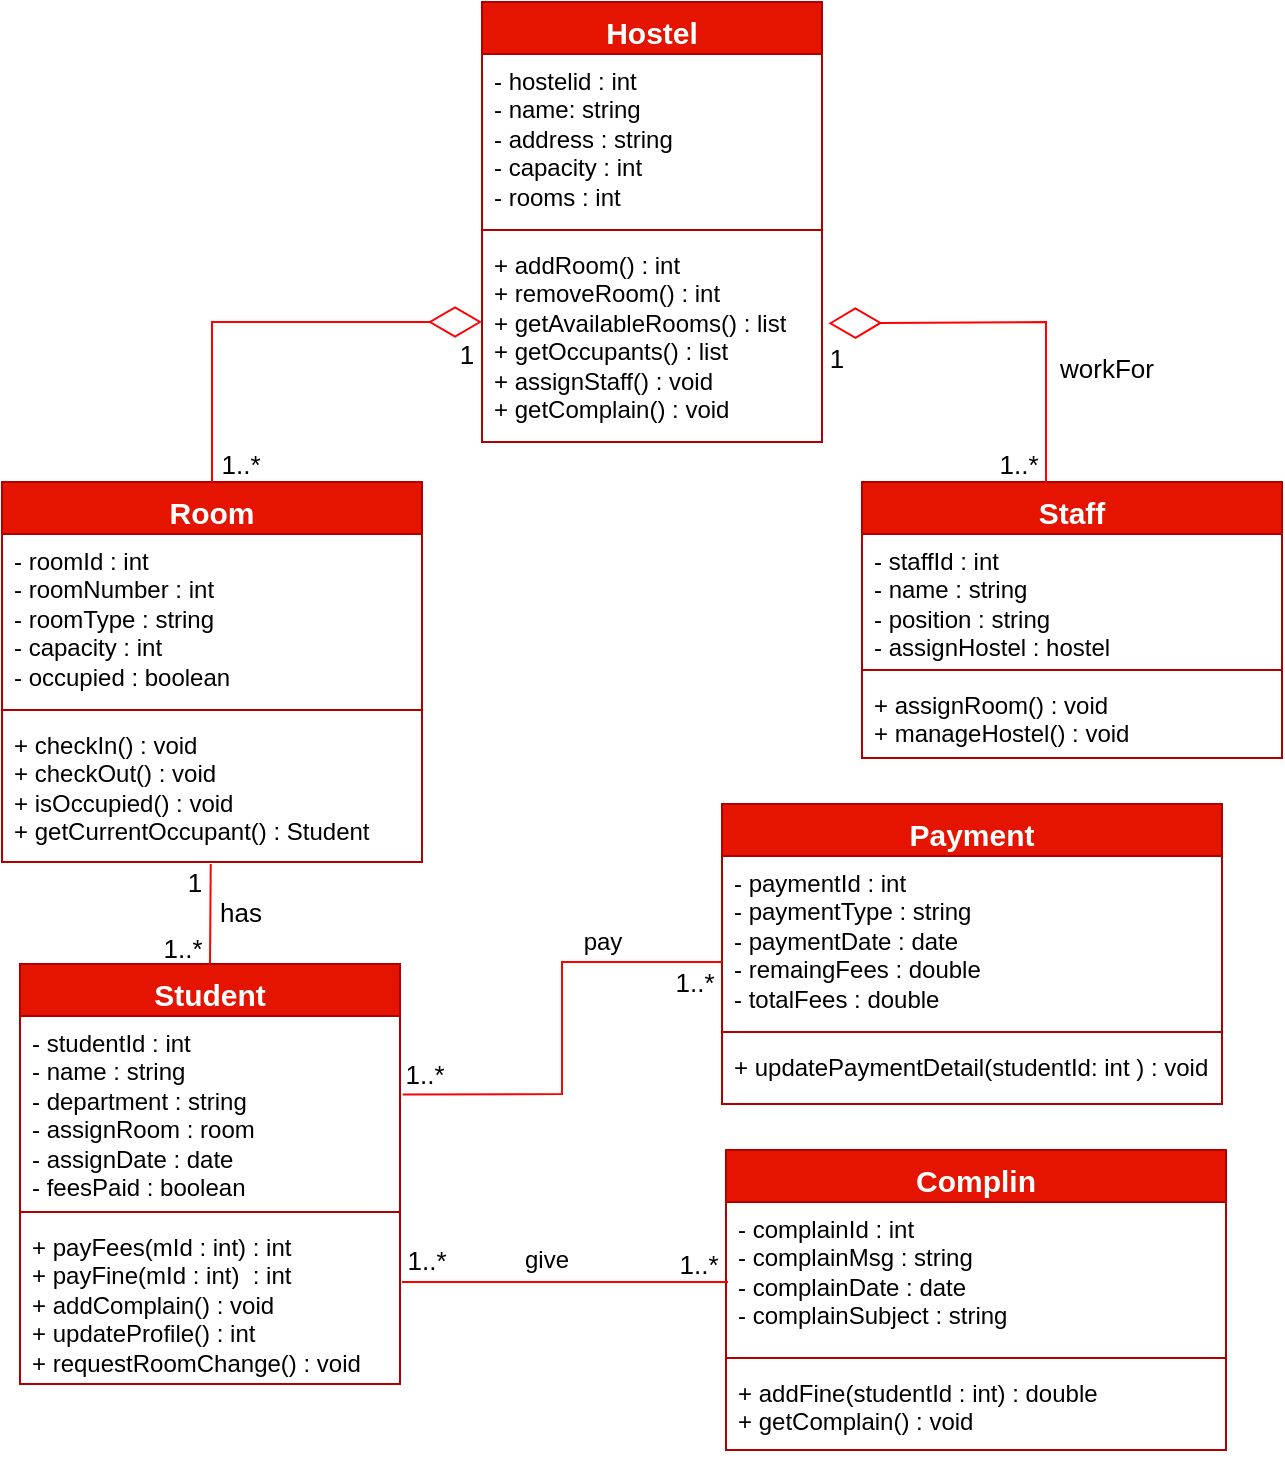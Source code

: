 <mxfile version="24.7.10">
  <diagram name="Page-1" id="hchXESm0typ6h9GHZ_c0">
    <mxGraphModel dx="1050" dy="557" grid="1" gridSize="10" guides="1" tooltips="1" connect="1" arrows="1" fold="1" page="1" pageScale="1" pageWidth="850" pageHeight="1100" math="0" shadow="0">
      <root>
        <mxCell id="0" />
        <mxCell id="1" parent="0" />
        <mxCell id="7OWAdJTbvVJ7m54aIpZ--1" value="&lt;span style=&quot;font-size: 15px;&quot;&gt;Staff&lt;/span&gt;" style="swimlane;fontStyle=1;align=center;verticalAlign=top;childLayout=stackLayout;horizontal=1;startSize=26;horizontalStack=0;resizeParent=1;resizeParentMax=0;resizeLast=0;collapsible=1;marginBottom=0;whiteSpace=wrap;html=1;fillColor=#e51400;fontColor=#ffffff;strokeColor=#B20000;" parent="1" vertex="1">
          <mxGeometry x="530" y="290" width="210" height="138" as="geometry" />
        </mxCell>
        <mxCell id="7OWAdJTbvVJ7m54aIpZ--2" value="- staffId : int&lt;div&gt;- name : string&lt;/div&gt;&lt;div&gt;- position : string&lt;/div&gt;&lt;div&gt;- assignHostel : hostel&lt;/div&gt;" style="text;strokeColor=none;fillColor=none;align=left;verticalAlign=top;spacingLeft=4;spacingRight=4;overflow=hidden;rotatable=0;points=[[0,0.5],[1,0.5]];portConstraint=eastwest;whiteSpace=wrap;html=1;" parent="7OWAdJTbvVJ7m54aIpZ--1" vertex="1">
          <mxGeometry y="26" width="210" height="64" as="geometry" />
        </mxCell>
        <mxCell id="7OWAdJTbvVJ7m54aIpZ--3" value="" style="line;strokeWidth=1;fillColor=none;align=left;verticalAlign=middle;spacingTop=-1;spacingLeft=3;spacingRight=3;rotatable=0;labelPosition=right;points=[];portConstraint=eastwest;strokeColor=inherit;" parent="7OWAdJTbvVJ7m54aIpZ--1" vertex="1">
          <mxGeometry y="90" width="210" height="8" as="geometry" />
        </mxCell>
        <mxCell id="7OWAdJTbvVJ7m54aIpZ--4" value="+ assignRoom() : void&lt;div&gt;+ manageHostel() : void&lt;/div&gt;" style="text;strokeColor=none;fillColor=none;align=left;verticalAlign=top;spacingLeft=4;spacingRight=4;overflow=hidden;rotatable=0;points=[[0,0.5],[1,0.5]];portConstraint=eastwest;whiteSpace=wrap;html=1;" parent="7OWAdJTbvVJ7m54aIpZ--1" vertex="1">
          <mxGeometry y="98" width="210" height="40" as="geometry" />
        </mxCell>
        <mxCell id="7OWAdJTbvVJ7m54aIpZ--9" value="&lt;font style=&quot;font-size: 15px;&quot;&gt;Hostel&lt;/font&gt;" style="swimlane;fontStyle=1;align=center;verticalAlign=top;childLayout=stackLayout;horizontal=1;startSize=26;horizontalStack=0;resizeParent=1;resizeParentMax=0;resizeLast=0;collapsible=1;marginBottom=0;whiteSpace=wrap;html=1;fillColor=#e51400;fontColor=#ffffff;strokeColor=#B20000;" parent="1" vertex="1">
          <mxGeometry x="340" y="50" width="170" height="220" as="geometry" />
        </mxCell>
        <mxCell id="7OWAdJTbvVJ7m54aIpZ--10" value="- hostelid : int&lt;div&gt;- name: string&lt;/div&gt;&lt;div&gt;- address : string&lt;/div&gt;&lt;div&gt;- capacity : int&lt;/div&gt;&lt;div&gt;- rooms : int&lt;/div&gt;" style="text;strokeColor=none;fillColor=none;align=left;verticalAlign=top;spacingLeft=4;spacingRight=4;overflow=hidden;rotatable=0;points=[[0,0.5],[1,0.5]];portConstraint=eastwest;whiteSpace=wrap;html=1;" parent="7OWAdJTbvVJ7m54aIpZ--9" vertex="1">
          <mxGeometry y="26" width="170" height="84" as="geometry" />
        </mxCell>
        <mxCell id="7OWAdJTbvVJ7m54aIpZ--11" value="" style="line;strokeWidth=1;fillColor=none;align=left;verticalAlign=middle;spacingTop=-1;spacingLeft=3;spacingRight=3;rotatable=0;labelPosition=right;points=[];portConstraint=eastwest;strokeColor=inherit;" parent="7OWAdJTbvVJ7m54aIpZ--9" vertex="1">
          <mxGeometry y="110" width="170" height="8" as="geometry" />
        </mxCell>
        <mxCell id="7OWAdJTbvVJ7m54aIpZ--12" value="&lt;div&gt;+ addRoom() : int&lt;/div&gt;&lt;div&gt;+ removeRoom() : int&lt;/div&gt;&lt;div&gt;+ getAvailableRooms() : list&lt;/div&gt;&lt;div&gt;+ getOccupants() : list&lt;/div&gt;&lt;div&gt;+ assignStaff() : void&lt;/div&gt;&lt;div&gt;+ getComplain() : void&lt;/div&gt;" style="text;strokeColor=none;fillColor=none;align=left;verticalAlign=top;spacingLeft=4;spacingRight=4;overflow=hidden;rotatable=0;points=[[0,0.5],[1,0.5]];portConstraint=eastwest;whiteSpace=wrap;html=1;" parent="7OWAdJTbvVJ7m54aIpZ--9" vertex="1">
          <mxGeometry y="118" width="170" height="102" as="geometry" />
        </mxCell>
        <mxCell id="7OWAdJTbvVJ7m54aIpZ--17" value="&lt;span style=&quot;font-size: 15px;&quot;&gt;Room&lt;/span&gt;" style="swimlane;fontStyle=1;align=center;verticalAlign=top;childLayout=stackLayout;horizontal=1;startSize=26;horizontalStack=0;resizeParent=1;resizeParentMax=0;resizeLast=0;collapsible=1;marginBottom=0;whiteSpace=wrap;html=1;fillColor=#e51400;fontColor=#ffffff;strokeColor=#B20000;" parent="1" vertex="1">
          <mxGeometry x="100" y="290" width="210" height="190" as="geometry" />
        </mxCell>
        <mxCell id="7OWAdJTbvVJ7m54aIpZ--18" value="- roomId : int&lt;div&gt;- roomNumber : int&lt;/div&gt;&lt;div&gt;- roomType : string&lt;/div&gt;&lt;div&gt;- capacity : int&lt;/div&gt;&lt;div&gt;- occupied : boolean&lt;/div&gt;" style="text;strokeColor=none;fillColor=none;align=left;verticalAlign=top;spacingLeft=4;spacingRight=4;overflow=hidden;rotatable=0;points=[[0,0.5],[1,0.5]];portConstraint=eastwest;whiteSpace=wrap;html=1;" parent="7OWAdJTbvVJ7m54aIpZ--17" vertex="1">
          <mxGeometry y="26" width="210" height="84" as="geometry" />
        </mxCell>
        <mxCell id="7OWAdJTbvVJ7m54aIpZ--19" value="" style="line;strokeWidth=1;fillColor=none;align=left;verticalAlign=middle;spacingTop=-1;spacingLeft=3;spacingRight=3;rotatable=0;labelPosition=right;points=[];portConstraint=eastwest;strokeColor=inherit;" parent="7OWAdJTbvVJ7m54aIpZ--17" vertex="1">
          <mxGeometry y="110" width="210" height="8" as="geometry" />
        </mxCell>
        <mxCell id="7OWAdJTbvVJ7m54aIpZ--20" value="&lt;div&gt;+ checkIn() : void&lt;/div&gt;&lt;div&gt;+ checkOut() : void&lt;/div&gt;&lt;div&gt;+ isOccupied() : void&lt;/div&gt;&lt;div&gt;+ getCurrentOccupant() : Student&lt;/div&gt;" style="text;strokeColor=none;fillColor=none;align=left;verticalAlign=top;spacingLeft=4;spacingRight=4;overflow=hidden;rotatable=0;points=[[0,0.5],[1,0.5]];portConstraint=eastwest;whiteSpace=wrap;html=1;" parent="7OWAdJTbvVJ7m54aIpZ--17" vertex="1">
          <mxGeometry y="118" width="210" height="72" as="geometry" />
        </mxCell>
        <mxCell id="Z_jguNNwshC7ZrGSuh8n-14" value="&lt;span style=&quot;font-size: 15px;&quot;&gt;Student&lt;/span&gt;" style="swimlane;fontStyle=1;align=center;verticalAlign=top;childLayout=stackLayout;horizontal=1;startSize=26;horizontalStack=0;resizeParent=1;resizeParentMax=0;resizeLast=0;collapsible=1;marginBottom=0;whiteSpace=wrap;html=1;fillColor=#e51400;fontColor=#ffffff;strokeColor=#B20000;" parent="1" vertex="1">
          <mxGeometry x="109" y="531" width="190" height="210" as="geometry" />
        </mxCell>
        <mxCell id="Z_jguNNwshC7ZrGSuh8n-15" value="- studentId : int&lt;div&gt;- name : string&lt;/div&gt;&lt;div&gt;- department : string&lt;/div&gt;&lt;div&gt;- assignRoom : room&lt;/div&gt;&lt;div&gt;- assignDate : date&lt;/div&gt;&lt;div&gt;- feesPaid : boolean&lt;/div&gt;" style="text;strokeColor=none;fillColor=none;align=left;verticalAlign=top;spacingLeft=4;spacingRight=4;overflow=hidden;rotatable=0;points=[[0,0.5],[1,0.5]];portConstraint=eastwest;whiteSpace=wrap;html=1;" parent="Z_jguNNwshC7ZrGSuh8n-14" vertex="1">
          <mxGeometry y="26" width="190" height="94" as="geometry" />
        </mxCell>
        <mxCell id="Z_jguNNwshC7ZrGSuh8n-16" value="" style="line;strokeWidth=1;fillColor=none;align=left;verticalAlign=middle;spacingTop=-1;spacingLeft=3;spacingRight=3;rotatable=0;labelPosition=right;points=[];portConstraint=eastwest;strokeColor=inherit;" parent="Z_jguNNwshC7ZrGSuh8n-14" vertex="1">
          <mxGeometry y="120" width="190" height="8" as="geometry" />
        </mxCell>
        <mxCell id="Z_jguNNwshC7ZrGSuh8n-17" value="+ payFees(mId : int) : int&lt;div&gt;&lt;span style=&quot;background-color: initial;&quot;&gt;+ payFine(mId : int)&amp;nbsp; : int&amp;nbsp;&lt;/span&gt;&lt;div&gt;+ addComplain() : void&amp;nbsp;&lt;/div&gt;&lt;div&gt;+ updateProfile() : int&lt;/div&gt;&lt;div&gt;+ requestRoomChange() : void&lt;/div&gt;&lt;/div&gt;" style="text;strokeColor=none;fillColor=none;align=left;verticalAlign=top;spacingLeft=4;spacingRight=4;overflow=hidden;rotatable=0;points=[[0,0.5],[1,0.5]];portConstraint=eastwest;whiteSpace=wrap;html=1;" parent="Z_jguNNwshC7ZrGSuh8n-14" vertex="1">
          <mxGeometry y="128" width="190" height="82" as="geometry" />
        </mxCell>
        <mxCell id="DA_KNnjCS05dl_Pfishh-1" value="&lt;span style=&quot;font-size: 15px;&quot;&gt;Payment&lt;/span&gt;" style="swimlane;fontStyle=1;align=center;verticalAlign=top;childLayout=stackLayout;horizontal=1;startSize=26;horizontalStack=0;resizeParent=1;resizeParentMax=0;resizeLast=0;collapsible=1;marginBottom=0;whiteSpace=wrap;html=1;fillColor=#e51400;fontColor=#ffffff;strokeColor=#B20000;" vertex="1" parent="1">
          <mxGeometry x="460" y="451" width="250" height="150" as="geometry" />
        </mxCell>
        <mxCell id="DA_KNnjCS05dl_Pfishh-2" value="- paymentId : int&lt;div&gt;- paymentType : string&lt;/div&gt;&lt;div&gt;- paymentDate : date&lt;/div&gt;&lt;div&gt;- remaingFees : double&lt;/div&gt;&lt;div&gt;- totalFees : double&lt;/div&gt;" style="text;strokeColor=none;fillColor=none;align=left;verticalAlign=top;spacingLeft=4;spacingRight=4;overflow=hidden;rotatable=0;points=[[0,0.5],[1,0.5]];portConstraint=eastwest;whiteSpace=wrap;html=1;" vertex="1" parent="DA_KNnjCS05dl_Pfishh-1">
          <mxGeometry y="26" width="250" height="84" as="geometry" />
        </mxCell>
        <mxCell id="DA_KNnjCS05dl_Pfishh-3" value="" style="line;strokeWidth=1;fillColor=none;align=left;verticalAlign=middle;spacingTop=-1;spacingLeft=3;spacingRight=3;rotatable=0;labelPosition=right;points=[];portConstraint=eastwest;strokeColor=inherit;" vertex="1" parent="DA_KNnjCS05dl_Pfishh-1">
          <mxGeometry y="110" width="250" height="8" as="geometry" />
        </mxCell>
        <mxCell id="DA_KNnjCS05dl_Pfishh-4" value="+ updatePaymentDetail(studentId: int ) : void" style="text;strokeColor=none;fillColor=none;align=left;verticalAlign=top;spacingLeft=4;spacingRight=4;overflow=hidden;rotatable=0;points=[[0,0.5],[1,0.5]];portConstraint=eastwest;whiteSpace=wrap;html=1;" vertex="1" parent="DA_KNnjCS05dl_Pfishh-1">
          <mxGeometry y="118" width="250" height="32" as="geometry" />
        </mxCell>
        <mxCell id="DA_KNnjCS05dl_Pfishh-5" value="&lt;span style=&quot;font-size: 15px;&quot;&gt;Complin&lt;/span&gt;" style="swimlane;fontStyle=1;align=center;verticalAlign=top;childLayout=stackLayout;horizontal=1;startSize=26;horizontalStack=0;resizeParent=1;resizeParentMax=0;resizeLast=0;collapsible=1;marginBottom=0;whiteSpace=wrap;html=1;fillColor=#e51400;fontColor=#ffffff;strokeColor=#B20000;" vertex="1" parent="1">
          <mxGeometry x="462" y="624" width="250" height="150" as="geometry" />
        </mxCell>
        <mxCell id="DA_KNnjCS05dl_Pfishh-6" value="- complainId : int&lt;div&gt;- complainMsg : string&lt;/div&gt;&lt;div&gt;- complainDate : date&lt;/div&gt;&lt;div&gt;- complainSubject : string&lt;/div&gt;" style="text;strokeColor=none;fillColor=none;align=left;verticalAlign=top;spacingLeft=4;spacingRight=4;overflow=hidden;rotatable=0;points=[[0,0.5],[1,0.5]];portConstraint=eastwest;whiteSpace=wrap;html=1;" vertex="1" parent="DA_KNnjCS05dl_Pfishh-5">
          <mxGeometry y="26" width="250" height="74" as="geometry" />
        </mxCell>
        <mxCell id="DA_KNnjCS05dl_Pfishh-7" value="" style="line;strokeWidth=1;fillColor=none;align=left;verticalAlign=middle;spacingTop=-1;spacingLeft=3;spacingRight=3;rotatable=0;labelPosition=right;points=[];portConstraint=eastwest;strokeColor=inherit;" vertex="1" parent="DA_KNnjCS05dl_Pfishh-5">
          <mxGeometry y="100" width="250" height="8" as="geometry" />
        </mxCell>
        <mxCell id="DA_KNnjCS05dl_Pfishh-8" value="+ addFine(studentId : int) : double&lt;div&gt;+ getComplain() : void&lt;/div&gt;" style="text;strokeColor=none;fillColor=none;align=left;verticalAlign=top;spacingLeft=4;spacingRight=4;overflow=hidden;rotatable=0;points=[[0,0.5],[1,0.5]];portConstraint=eastwest;whiteSpace=wrap;html=1;" vertex="1" parent="DA_KNnjCS05dl_Pfishh-5">
          <mxGeometry y="108" width="250" height="42" as="geometry" />
        </mxCell>
        <mxCell id="DA_KNnjCS05dl_Pfishh-12" value="" style="endArrow=diamondThin;endFill=0;endSize=24;html=1;rounded=0;exitX=0.5;exitY=0;exitDx=0;exitDy=0;strokeColor=#FF0000;" edge="1" parent="1" source="7OWAdJTbvVJ7m54aIpZ--17">
          <mxGeometry width="160" relative="1" as="geometry">
            <mxPoint x="180" y="210" as="sourcePoint" />
            <mxPoint x="340" y="210" as="targetPoint" />
            <Array as="points">
              <mxPoint x="205" y="210" />
            </Array>
          </mxGeometry>
        </mxCell>
        <mxCell id="DA_KNnjCS05dl_Pfishh-13" value="&lt;font style=&quot;font-size: 13px;&quot;&gt;1&lt;/font&gt;" style="text;html=1;align=center;verticalAlign=middle;resizable=0;points=[];autosize=1;strokeColor=none;fillColor=none;" vertex="1" parent="1">
          <mxGeometry x="317" y="211" width="30" height="30" as="geometry" />
        </mxCell>
        <mxCell id="DA_KNnjCS05dl_Pfishh-14" value="&lt;font style=&quot;font-size: 13px;&quot;&gt;1..*&lt;/font&gt;" style="text;html=1;align=center;verticalAlign=middle;resizable=0;points=[];autosize=1;strokeColor=none;fillColor=none;" vertex="1" parent="1">
          <mxGeometry x="199" y="266" width="40" height="30" as="geometry" />
        </mxCell>
        <mxCell id="DA_KNnjCS05dl_Pfishh-15" value="" style="endArrow=diamondThin;endFill=0;endSize=24;html=1;rounded=0;exitX=0.5;exitY=0;exitDx=0;exitDy=0;strokeColor=#FF0000;entryX=1.019;entryY=0.418;entryDx=0;entryDy=0;entryPerimeter=0;" edge="1" parent="1" target="7OWAdJTbvVJ7m54aIpZ--12">
          <mxGeometry width="160" relative="1" as="geometry">
            <mxPoint x="622" y="290" as="sourcePoint" />
            <mxPoint x="757" y="210" as="targetPoint" />
            <Array as="points">
              <mxPoint x="622" y="210" />
            </Array>
          </mxGeometry>
        </mxCell>
        <mxCell id="DA_KNnjCS05dl_Pfishh-16" value="&lt;font style=&quot;font-size: 13px;&quot;&gt;workFor&lt;/font&gt;" style="text;html=1;align=center;verticalAlign=middle;resizable=0;points=[];autosize=1;strokeColor=none;fillColor=none;" vertex="1" parent="1">
          <mxGeometry x="617" y="218" width="70" height="30" as="geometry" />
        </mxCell>
        <mxCell id="DA_KNnjCS05dl_Pfishh-17" value="&lt;font style=&quot;font-size: 13px;&quot;&gt;1&lt;/font&gt;" style="text;html=1;align=center;verticalAlign=middle;resizable=0;points=[];autosize=1;strokeColor=none;fillColor=none;" vertex="1" parent="1">
          <mxGeometry x="502" y="213" width="30" height="30" as="geometry" />
        </mxCell>
        <mxCell id="DA_KNnjCS05dl_Pfishh-18" value="&lt;font style=&quot;font-size: 13px;&quot;&gt;1..*&lt;/font&gt;" style="text;html=1;align=center;verticalAlign=middle;resizable=0;points=[];autosize=1;strokeColor=none;fillColor=none;" vertex="1" parent="1">
          <mxGeometry x="588" y="266" width="40" height="30" as="geometry" />
        </mxCell>
        <mxCell id="DA_KNnjCS05dl_Pfishh-21" value="" style="endArrow=none;html=1;rounded=0;exitX=0.5;exitY=0;exitDx=0;exitDy=0;entryX=0.497;entryY=1.014;entryDx=0;entryDy=0;entryPerimeter=0;strokeColor=#FF0000;" edge="1" parent="1" source="Z_jguNNwshC7ZrGSuh8n-14" target="7OWAdJTbvVJ7m54aIpZ--20">
          <mxGeometry width="50" height="50" relative="1" as="geometry">
            <mxPoint x="480" y="560" as="sourcePoint" />
            <mxPoint x="530" y="510" as="targetPoint" />
          </mxGeometry>
        </mxCell>
        <mxCell id="DA_KNnjCS05dl_Pfishh-22" value="&lt;font style=&quot;font-size: 13px;&quot;&gt;has&lt;/font&gt;" style="text;html=1;align=center;verticalAlign=middle;resizable=0;points=[];autosize=1;strokeColor=none;fillColor=none;" vertex="1" parent="1">
          <mxGeometry x="199" y="490" width="40" height="30" as="geometry" />
        </mxCell>
        <mxCell id="DA_KNnjCS05dl_Pfishh-23" value="&lt;font style=&quot;font-size: 13px;&quot;&gt;1&lt;/font&gt;" style="text;html=1;align=center;verticalAlign=middle;resizable=0;points=[];autosize=1;strokeColor=none;fillColor=none;" vertex="1" parent="1">
          <mxGeometry x="181" y="475" width="30" height="30" as="geometry" />
        </mxCell>
        <mxCell id="DA_KNnjCS05dl_Pfishh-24" value="&lt;font style=&quot;font-size: 13px;&quot;&gt;1..*&lt;/font&gt;" style="text;html=1;align=center;verticalAlign=middle;resizable=0;points=[];autosize=1;strokeColor=none;fillColor=none;" vertex="1" parent="1">
          <mxGeometry x="170" y="508" width="40" height="30" as="geometry" />
        </mxCell>
        <mxCell id="DA_KNnjCS05dl_Pfishh-25" value="" style="endArrow=none;html=1;rounded=0;exitX=1.007;exitY=0.417;exitDx=0;exitDy=0;exitPerimeter=0;strokeColor=#FF0000;" edge="1" parent="1" source="Z_jguNNwshC7ZrGSuh8n-15">
          <mxGeometry width="50" height="50" relative="1" as="geometry">
            <mxPoint x="510" y="550" as="sourcePoint" />
            <mxPoint x="460" y="530" as="targetPoint" />
            <Array as="points">
              <mxPoint x="380" y="596" />
              <mxPoint x="380" y="530" />
            </Array>
          </mxGeometry>
        </mxCell>
        <mxCell id="DA_KNnjCS05dl_Pfishh-26" value="&lt;font style=&quot;font-size: 13px;&quot;&gt;1..*&lt;/font&gt;" style="text;html=1;align=center;verticalAlign=middle;resizable=0;points=[];autosize=1;strokeColor=none;fillColor=none;" vertex="1" parent="1">
          <mxGeometry x="291" y="571" width="40" height="30" as="geometry" />
        </mxCell>
        <mxCell id="DA_KNnjCS05dl_Pfishh-27" value="&lt;font style=&quot;font-size: 13px;&quot;&gt;1..*&lt;/font&gt;" style="text;html=1;align=center;verticalAlign=middle;resizable=0;points=[];autosize=1;strokeColor=none;fillColor=none;" vertex="1" parent="1">
          <mxGeometry x="426" y="525" width="40" height="30" as="geometry" />
        </mxCell>
        <mxCell id="DA_KNnjCS05dl_Pfishh-28" value="pay" style="text;html=1;align=center;verticalAlign=middle;resizable=0;points=[];autosize=1;strokeColor=none;fillColor=none;" vertex="1" parent="1">
          <mxGeometry x="380" y="505" width="40" height="30" as="geometry" />
        </mxCell>
        <mxCell id="DA_KNnjCS05dl_Pfishh-29" value="" style="endArrow=none;html=1;rounded=0;strokeColor=#FF0000;" edge="1" parent="1">
          <mxGeometry width="50" height="50" relative="1" as="geometry">
            <mxPoint x="300" y="690" as="sourcePoint" />
            <mxPoint x="463" y="690" as="targetPoint" />
            <Array as="points">
              <mxPoint x="386" y="690" />
            </Array>
          </mxGeometry>
        </mxCell>
        <mxCell id="DA_KNnjCS05dl_Pfishh-30" value="give" style="text;html=1;align=center;verticalAlign=middle;resizable=0;points=[];autosize=1;strokeColor=none;fillColor=none;" vertex="1" parent="1">
          <mxGeometry x="347" y="664" width="50" height="30" as="geometry" />
        </mxCell>
        <mxCell id="DA_KNnjCS05dl_Pfishh-32" value="&lt;font style=&quot;font-size: 13px;&quot;&gt;1..*&lt;/font&gt;" style="text;html=1;align=center;verticalAlign=middle;resizable=0;points=[];autosize=1;strokeColor=none;fillColor=none;" vertex="1" parent="1">
          <mxGeometry x="292" y="664" width="40" height="30" as="geometry" />
        </mxCell>
        <mxCell id="DA_KNnjCS05dl_Pfishh-33" value="&lt;font style=&quot;font-size: 13px;&quot;&gt;1..*&lt;/font&gt;" style="text;html=1;align=center;verticalAlign=middle;resizable=0;points=[];autosize=1;strokeColor=none;fillColor=none;" vertex="1" parent="1">
          <mxGeometry x="428" y="666" width="40" height="30" as="geometry" />
        </mxCell>
      </root>
    </mxGraphModel>
  </diagram>
</mxfile>
